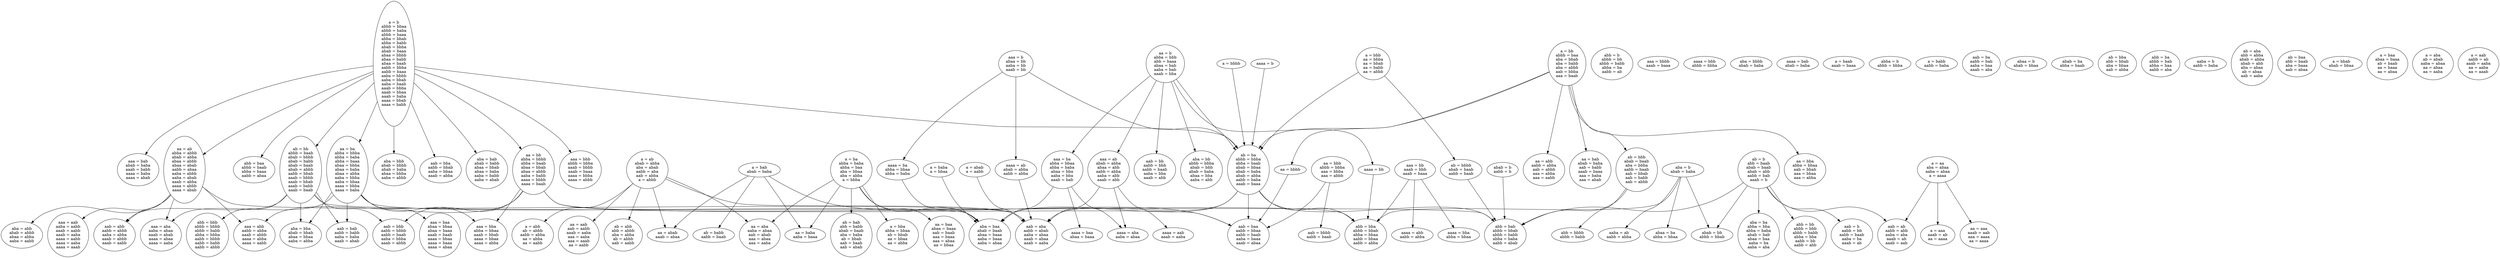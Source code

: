 digraph finite_state_machine {
	rankdir=TB;
	node [shape = ellipse];
	"a = b
abbb = bbaa
abbb = baba
abbb = baaa
abba = bbab
abba = babb
abab = bbba
abab = baaa
abaa = bbbb
abaa = babb
abaa = baab
aabb = bbba
aabb = baaa
aaba = bbbb
aaba = bbab
aaba = baab
aaab = bbba
aaab = bbaa
aaab = baba
aaaa = bbab
aaaa = babb"
	"aaa = abb
aabb = abba
aaab = abbb
aaaa = abba
aaaa = aabb"
	"aaa = bab
abab = baba
aaab = babb
aaaa = baba
aaaa = abab"
	"a = ab
abab = abba
aba = abab
aabb = aba
aab = abba
a = abbb"
	"ab = babb
aabb = baab"
	"ab = bb
abbb = baab
abab = bbbb
abab = babb
abab = baab
abab = abbb
aabb = bbab
aaab = bbbb
aaab = bbab
aaab = babb
aaab = baab"
	"abb = bba
abbb = bbab
abba = bbaa
aabb = bbaa
aabb = abba"
	"aab = bbb
aabb = bbbb
aabb = baab
aaba = bbba
aaab = abbb"
	"abb = b
abbb = bb
abbb = babb
abba = ba
aabb = ab"
	"a = bab
abab = baba"
	"aaa = bbbb
aaab = baaa"
	"aaa = ba
abba = bbaa
abba = baba
abaa = bba
aaba = bba
aaab = bab"
	"aaaa = bbb
abbb = bbba"
	"ab = ba
abbb = bbba
abba = baab
abab = bbaa
abab = baba
abab = abba
aabb = baba
aaab = baaa"
	"a = abb
ab = abbb
aabb = abba
aa = abba
aa = aabb"
	"aba = bbbb
abab = baba"
	"aaba = ab
aabb = abba"
	"aaaa = ba
abba = bbaa
abba = baba"
	"aaaa = bab
abab = baba"
	"a = baab
aaab = baaa"
	"aba = baa
abab = baab
abaa = baaa
aaba = baaa
aaba = abaa"
	"aa = aab
aab = aabb
aaab = aaba
aaa = aaba
aaa = aaab
aa = aabb"
	"aaa = aba
aaba = abaa
aaab = abab
aaaa = abaa
aaaa = aaba"
	"aaaa = abb
aabb = abba"
	"abb = baa
abbb = baab
abba = baaa
aabb = abaa"
	"aaaa = aab
aaab = aaba"
	"a = aa
aba = abaa
aaba = abaa
a = aaaa"
	"ab = b
abb = baab
abab = baab
abab = abb
aabb = bab
aaab = b"
	"aa = baba
aaba = baaa"
	"ab = bab
abb = babb
abab = baab
aba = baba
ab = bbab
aab = baab
aab = abab"
	"abba = b
abbb = bbba"
	"ab = bbb
abab = baab
aba = bbba
aabb = baab
aab = bbab
aab = babb
aab = abbb"
	"aa = ab
abba = abbb
abab = abba
abaa = abbb
abaa = abab
aabb = abaa
aaba = abbb
aaba = abab
aaab = abba
aaaa = abbb
aaaa = abab"
	"a = bba
abba = bbaa
ab = bbab
aa = bbaa
aa = abba"
	"a = babb
aabb = baba"
	"aaa = aab
aaba = aabb
aaab = aabb
aaab = aaba
aaaa = aabb
aaaa = aaba
aaaa = aaab"
	"aab = ba
aabb = bab
aaba = baa
aaab = aba"
	"aba = ba
abba = bba
abba = baba
abab = bab
abaa = baa
aaba = ba
aaba = aba"
	"aab = bb
aabb = bbb
aabb = baab
aaba = bba
aaab = abb"
	"abab = bb
abbb = bbab"
	"aaaa = baa
abaa = baaa"
	"abaa = b
abab = bbaa"
	"abb = bbbb
abbb = babb"
	"a = bbbb"
	"aaaa = bb"
	"aaa = ab
abab = abba
abaa = abb
aabb = abba
aaba = abb
aaab = abb"
	"aba = abb
abab = abbb
abaa = abba
aaba = aabb"
	"aa = bb
abba = bbbb
abba = baab
abaa = bbab
abaa = abbb
aaba = babb
aaaa = bbbb
aaaa = baab"
	"aa = abab
aaab = abaa"
	"aaaa = aba
aaba = abaa"
	"aab = abb
aabb = abbb
aaba = abba
aaab = abbb
aaab = aabb"
	"aba = bbb
abab = bbbb
abab = baba
abaa = bbba
aaba = abbb"
	"aaaa = b"
	"aa = aaa
aaab = aab
aaa = aaaa
aa = aaaa"
	"abab = ba
abba = baab"
	"aa = bbbb"
	"abaa = ba
abba = bbaa"
	"aa = b
abba = bbb
abb = baaa
abaa = bab
aaba = bab
aaab = bba"
	"aab = aba
aabb = abab
aaba = abaa
aaab = abaa
aaab = aaba"
	"abab = b
aabb = b"
	"ab = bba
abb = bbab
aba = bbaa
aab = abba"
	"aaa = bb
aaab = bbb
aaab = baaa"
	"aab = bba
aabb = bbab
aaba = bbaa
aaab = abba"
	"aab = bab
aabb = babb
aaba = baba
aaab = abab"
	"aaa = bba
abba = bbaa
aaab = bbab
aaaa = bbaa
aaaa = abba"
	"aaaa = ab
abab = abba
aabb = abba"
	"aab = ab
aabb = abb
aaba = aba
aaab = ab
aaab = aab"
	"aba = b
abab = baba"
	"aa = bbb
abbb = bbba
aaa = bbba
aaa = abbb"
	"aa = abb
aabb = abba
aab = abbb
aaa = abba
aaa = aabb"
	"ab = bbbb
abab = baab
aabb = baab"
	"abb = bb
abbb = bbb
abbb = babb
abba = bba
aabb = bb
aabb = abb"
	"aba = bab
abab = babb
abaa = bbab
abaa = baba
aaba = babb
aaba = abab"
	"abb = ba
abbb = bab
abba = baa
aabb = aba"
	"aab = b
aabb = bb
aabb = baab
aaba = ba
aaab = ab"
	"ab = abb
abb = abbb
aba = abba
ab = abbb
aab = aabb"
	"aa = bab
abab = baba
aab = babb
aaab = baaa
aaa = baba
aaa = abab"
	"aab = bbbb
aabb = baab"
	"aaa = b
abaa = bb
aaba = bb
aaab = bb"
	"aa = bba
abba = bbaa
aab = bbab
aaa = bbaa
aaa = abba"
	"aaa = baa
abaa = bbaa
abaa = baaa
aaab = baab
aaaa = bbaa
aaaa = baaa
aaaa = abaa"
	"a = aaa
aaab = ab
aa = aaaa"
	"abb = bbb
abbb = bbbb
abbb = babb
abba = bbba
aabb = bbbb
aabb = babb
aabb = abbb"
	"aa = ba
abba = bbba
abba = baba
abba = baaa
abaa = bbba
abaa = baba
abaa = abba
aaba = bbba
aaba = bbaa
aaaa = bbba
aaaa = baba"
	"aba = bb
abbb = bbba
abab = bbb
abab = baba
abaa = bba
aaba = abb"
	"aaba = b
aabb = baba"
	"ab = aba
abb = abba
abab = abba
abab = abb
aba = abaa
ab = abaa
aab = aaba"
	"aa = baa
abaa = baaa
aab = baab
aaa = baaa
aaa = abaa
aa = bbaa"
	"a = baba
a = bbaa"
	"a = ba
abba = baba
abba = baa
aba = bbaa
aba = abba
a = bbba"
	"ab = baa
abb = baab
aba = baaa
aab = abaa"
	"a = bb
abbb = baa
aba = bbab
aba = babb
aba = abbb
aab = bbba
aaa = baab"
	"aaa = bbb
abbb = bbba
aaab = bbbb
aaab = baaa
aaaa = bbba
aaaa = abbb"
	"aba = bba
abab = bbab
abaa = bbaa
aaba = abba"
	"a = bbab
abab = bbaa"
	"a = bbb
aa = bbba
aa = bbab
aa = babb
aa = abbb"
	"a = abab
a = aabb"
	"aa = aba
aaba = abaa
aab = abab
aaa = abaa
aaa = aaba"
	"a = baa
abaa = baaa
ab = baab
aa = baaa
aa = abaa"
	"abb = bab
abbb = bbab
abbb = babb
abba = baba
aabb = abab"
	"a = aba
ab = abab
aaba = abaa
aa = abaa
aa = aaba"
	"aaaa = bba
abba = bbaa"
	"aab = baa
aabb = bbaa
aabb = baab
aaba = baaa
aaab = abaa"
	"a = aab
aabb = ab
aaab = aaba
aa = aaba
aa = aaab"
	"aa = ba
abba = bbba
abba = baba
abba = baaa
abaa = bbba
abaa = baba
abaa = abba
aaba = bbba
aaba = bbaa
aaaa = bbba
aaaa = baba" -> "aaa = aba
aaba = abaa
aaab = abab
aaaa = abaa
aaaa = aaba"
	"aa = ba
abba = bbba
abba = baba
abba = baaa
abaa = bbba
abaa = baba
abaa = abba
aaba = bbba
aaba = bbaa
aaaa = bbba
aaaa = baba" -> "aaa = baa
abaa = bbaa
abaa = baaa
aaab = baab
aaaa = bbaa
aaaa = baaa
aaaa = abaa"
	"aa = ba
abba = bbba
abba = baba
abba = baaa
abaa = bbba
abaa = baba
abaa = abba
aaba = bbba
aaba = bbaa
aaaa = bbba
aaaa = baba" -> "aaa = bba
abba = bbaa
aaab = bbab
aaaa = bbaa
aaaa = abba"
	"aa = ba
abba = bbba
abba = baba
abba = baaa
abaa = bbba
abaa = baba
abaa = abba
aaba = bbba
aaba = bbaa
aaaa = bbba
aaaa = baba" -> "aab = bab
aabb = babb
aaba = baba
aaab = abab"
	"aa = ba
abba = bbba
abba = baba
abba = baaa
abaa = bbba
abaa = baba
abaa = abba
aaba = bbba
aaba = bbaa
aaaa = bbba
aaaa = baba" -> "aba = baa
abab = baab
abaa = baaa
aaba = baaa
aaba = abaa"
	"aa = ba
abba = bbba
abba = baba
abba = baaa
abaa = bbba
abaa = baba
abaa = abba
aaba = bbba
aaba = bbaa
aaaa = bbba
aaaa = baba" -> "aba = bba
abab = bbab
abaa = bbaa
aaba = abba"
	"abab = b
aabb = b" -> "abb = bab
abbb = bbab
abbb = babb
abba = baba
aabb = abab"
	"a = b
abbb = bbaa
abbb = baba
abbb = baaa
abba = bbab
abba = babb
abab = bbba
abab = baaa
abaa = bbbb
abaa = babb
abaa = baab
aabb = bbba
aabb = baaa
aaba = bbbb
aaba = bbab
aaba = baab
aaab = bbba
aaab = bbaa
aaab = baba
aaaa = bbab
aaaa = babb" -> "aa = ab
abba = abbb
abab = abba
abaa = abbb
abaa = abab
aabb = abaa
aaba = abbb
aaba = abab
aaab = abba
aaaa = abbb
aaaa = abab"
	"a = b
abbb = bbaa
abbb = baba
abbb = baaa
abba = bbab
abba = babb
abab = bbba
abab = baaa
abaa = bbbb
abaa = babb
abaa = baab
aabb = bbba
aabb = baaa
aaba = bbbb
aaba = bbab
aaba = baab
aaab = bbba
aaab = bbaa
aaab = baba
aaaa = bbab
aaaa = babb" -> "aa = ba
abba = bbba
abba = baba
abba = baaa
abaa = bbba
abaa = baba
abaa = abba
aaba = bbba
aaba = bbaa
aaaa = bbba
aaaa = baba"
	"a = b
abbb = bbaa
abbb = baba
abbb = baaa
abba = bbab
abba = babb
abab = bbba
abab = baaa
abaa = bbbb
abaa = babb
abaa = baab
aabb = bbba
aabb = baaa
aaba = bbbb
aaba = bbab
aaba = baab
aaab = bbba
aaab = bbaa
aaab = baba
aaaa = bbab
aaaa = babb" -> "aa = bb
abba = bbbb
abba = baab
abaa = bbab
abaa = abbb
aaba = babb
aaaa = bbbb
aaaa = baab"
	"a = b
abbb = bbaa
abbb = baba
abbb = baaa
abba = bbab
abba = babb
abab = bbba
abab = baaa
abaa = bbbb
abaa = babb
abaa = baab
aabb = bbba
aabb = baaa
aaba = bbbb
aaba = bbab
aaba = baab
aaab = bbba
aaab = bbaa
aaab = baba
aaaa = bbab
aaaa = babb" -> "aaa = bab
abab = baba
aaab = babb
aaaa = baba
aaaa = abab"
	"a = b
abbb = bbaa
abbb = baba
abbb = baaa
abba = bbab
abba = babb
abab = bbba
abab = baaa
abaa = bbbb
abaa = babb
abaa = baab
aabb = bbba
aabb = baaa
aaba = bbbb
aaba = bbab
aaba = baab
aaab = bbba
aaab = bbaa
aaab = baba
aaaa = bbab
aaaa = babb" -> "aaa = bbb
abbb = bbba
aaab = bbbb
aaab = baaa
aaaa = bbba
aaaa = abbb"
	"a = b
abbb = bbaa
abbb = baba
abbb = baaa
abba = bbab
abba = babb
abab = bbba
abab = baaa
abaa = bbbb
abaa = babb
abaa = baab
aabb = bbba
aabb = baaa
aaba = bbbb
aaba = bbab
aaba = baab
aaab = bbba
aaab = bbaa
aaab = baba
aaaa = bbab
aaaa = babb" -> "aab = bba
aabb = bbab
aaba = bbaa
aaab = abba"
	"a = b
abbb = bbaa
abbb = baba
abbb = baaa
abba = bbab
abba = babb
abab = bbba
abab = baaa
abaa = bbbb
abaa = babb
abaa = baab
aabb = bbba
aabb = baaa
aaba = bbbb
aaba = bbab
aaba = baab
aaab = bbba
aaab = bbaa
aaab = baba
aaaa = bbab
aaaa = babb" -> "ab = ba
abbb = bbba
abba = baab
abab = bbaa
abab = baba
abab = abba
aabb = baba
aaab = baaa"
	"a = b
abbb = bbaa
abbb = baba
abbb = baaa
abba = bbab
abba = babb
abab = bbba
abab = baaa
abaa = bbbb
abaa = babb
abaa = baab
aabb = bbba
aabb = baaa
aaba = bbbb
aaba = bbab
aaba = baab
aaab = bbba
aaab = bbaa
aaab = baba
aaaa = bbab
aaaa = babb" -> "ab = bb
abbb = baab
abab = bbbb
abab = babb
abab = baab
abab = abbb
aabb = bbab
aaab = bbbb
aaab = bbab
aaab = babb
aaab = baab"
	"a = b
abbb = bbaa
abbb = baba
abbb = baaa
abba = bbab
abba = babb
abab = bbba
abab = baaa
abaa = bbbb
abaa = babb
abaa = baab
aabb = bbba
aabb = baaa
aaba = bbbb
aaba = bbab
aaba = baab
aaab = bbba
aaab = bbaa
aaab = baba
aaaa = bbab
aaaa = babb" -> "aba = bab
abab = babb
abaa = bbab
abaa = baba
aaba = babb
aaba = abab"
	"a = b
abbb = bbaa
abbb = baba
abbb = baaa
abba = bbab
abba = babb
abab = bbba
abab = baaa
abaa = bbbb
abaa = babb
abaa = baab
aabb = bbba
aabb = baaa
aaba = bbbb
aaba = bbab
aaba = baab
aaab = bbba
aaab = bbaa
aaab = baba
aaaa = bbab
aaaa = babb" -> "aba = bbb
abab = bbbb
abab = baba
abaa = bbba
aaba = abbb"
	"a = b
abbb = bbaa
abbb = baba
abbb = baaa
abba = bbab
abba = babb
abab = bbba
abab = baaa
abaa = bbbb
abaa = babb
abaa = baab
aabb = bbba
aabb = baaa
aaba = bbbb
aaba = bbab
aaba = baab
aaab = bbba
aaab = bbaa
aaab = baba
aaaa = bbab
aaaa = babb" -> "abb = baa
abbb = baab
abba = baaa
aabb = abaa"
	"a = baba
a = bbaa" -> "aba = baa
abab = baab
abaa = baaa
aaba = baaa
aaba = abaa"
	"a = ab
abab = abba
aba = abab
aabb = aba
aab = abba
a = abbb" -> "a = abb
ab = abbb
aabb = abba
aa = abba
aa = aabb"
	"a = ab
abab = abba
aba = abab
aabb = aba
aab = abba
a = abbb" -> "aa = aab
aab = aabb
aaab = aaba
aaa = aaba
aaa = aaab
aa = aabb"
	"a = ab
abab = abba
aba = abab
aabb = aba
aab = abba
a = abbb" -> "aa = aba
aaba = abaa
aab = abab
aaa = abaa
aaa = aaba"
	"a = ab
abab = abba
aba = abab
aabb = aba
aab = abba
a = abbb" -> "aa = abab
aaab = abaa"
	"a = ab
abab = abba
aba = abab
aabb = aba
aab = abba
a = abbb" -> "aab = aba
aabb = abab
aaba = abaa
aaab = abaa
aaab = aaba"
	"a = ab
abab = abba
aba = abab
aabb = aba
aab = abba
a = abbb" -> "ab = abb
abb = abbb
aba = abba
ab = abbb
aab = aabb"
	"ab = b
abb = baab
abab = baab
abab = abb
aabb = bab
aaab = b" -> "aab = ab
aabb = abb
aaba = aba
aaab = ab
aaab = aab"
	"ab = b
abb = baab
abab = baab
abab = abb
aabb = bab
aaab = b" -> "aab = b
aabb = bb
aabb = baab
aaba = ba
aaab = ab"
	"ab = b
abb = baab
abab = baab
abab = abb
aabb = bab
aaab = b" -> "aba = ba
abba = bba
abba = baba
abab = bab
abaa = baa
aaba = ba
aaba = aba"
	"ab = b
abb = baab
abab = baab
abab = abb
aabb = bab
aaab = b" -> "abab = bb
abbb = bbab"
	"ab = b
abb = baab
abab = baab
abab = abb
aabb = bab
aaab = b" -> "abb = bab
abbb = bbab
abbb = babb
abba = baba
aabb = abab"
	"ab = b
abb = baab
abab = baab
abab = abb
aabb = bab
aaab = b" -> "abb = bb
abbb = bbb
abbb = babb
abba = bba
aabb = bb
aabb = abb"
	"a = aa
aba = abaa
aaba = abaa
a = aaaa" -> "a = aaa
aaab = ab
aa = aaaa"
	"a = aa
aba = abaa
aaba = abaa
a = aaaa" -> "aa = aaa
aaab = aab
aaa = aaaa
aa = aaaa"
	"a = aa
aba = abaa
aaba = abaa
a = aaaa" -> "aab = ab
aabb = abb
aaba = aba
aaab = ab
aaab = aab"
	"aaa = bb
aaab = bbb
aaab = baaa" -> "aaaa = abb
aabb = abba"
	"aaa = bb
aaab = bbb
aaab = baaa" -> "aaaa = bba
abba = bbaa"
	"aaa = bb
aaab = bbb
aaab = baaa" -> "abb = bba
abbb = bbab
abba = bbaa
aabb = bbaa
aabb = abba"
	"aaaa = ab
abab = abba
aabb = abba" -> "aab = aba
aabb = abab
aaba = abaa
aaab = abaa
aaab = aaba"
	"ab = bb
abbb = baab
abab = bbbb
abab = babb
abab = baab
abab = abbb
aabb = bbab
aaab = bbbb
aaab = bbab
aaab = babb
aaab = baab" -> "aab = abb
aabb = abbb
aaba = abba
aaab = abbb
aaab = aabb"
	"ab = bb
abbb = baab
abab = bbbb
abab = babb
abab = baab
abab = abbb
aabb = bbab
aaab = bbbb
aaab = bbab
aaab = babb
aaab = baab" -> "aab = bab
aabb = babb
aaba = baba
aaab = abab"
	"ab = bb
abbb = baab
abab = bbbb
abab = babb
abab = baab
abab = abbb
aabb = bbab
aaab = bbbb
aaab = bbab
aaab = babb
aaab = baab" -> "aab = bbb
aabb = bbbb
aabb = baab
aaba = bbba
aaab = abbb"
	"ab = bb
abbb = baab
abab = bbbb
abab = babb
abab = baab
abab = abbb
aabb = bbab
aaab = bbbb
aaab = bbab
aaab = babb
aaab = baab" -> "aba = bba
abab = bbab
abaa = bbaa
aaba = abba"
	"ab = bb
abbb = baab
abab = bbbb
abab = babb
abab = baab
abab = abbb
aabb = bbab
aaab = bbbb
aaab = bbab
aaab = babb
aaab = baab" -> "abb = bab
abbb = bbab
abbb = babb
abba = baba
aabb = abab"
	"ab = bb
abbb = baab
abab = bbbb
abab = babb
abab = baab
abab = abbb
aabb = bbab
aaab = bbbb
aaab = bbab
aaab = babb
aaab = baab" -> "abb = bbb
abbb = bbbb
abbb = babb
abba = bbba
aabb = bbbb
aabb = babb
aabb = abbb"
	"a = bb
abbb = baa
aba = bbab
aba = babb
aba = abbb
aab = bbba
aaa = baab" -> "aa = abb
aabb = abba
aab = abbb
aaa = abba
aaa = aabb"
	"a = bb
abbb = baa
aba = bbab
aba = babb
aba = abbb
aab = bbba
aaa = baab" -> "aa = bab
abab = baba
aab = babb
aaab = baaa
aaa = baba
aaa = abab"
	"a = bb
abbb = baa
aba = bbab
aba = babb
aba = abbb
aab = bbba
aaa = baab" -> "aa = bba
abba = bbaa
aab = bbab
aaa = bbaa
aaa = abba"
	"a = bb
abbb = baa
aba = bbab
aba = babb
aba = abbb
aab = bbba
aaa = baab" -> "aa = bbbb"
	"a = bb
abbb = baa
aba = bbab
aba = babb
aba = abbb
aab = bbba
aaa = baab" -> "ab = ba
abbb = bbba
abba = baab
abab = bbaa
abab = baba
abab = abba
aabb = baba
aaab = baaa"
	"a = bb
abbb = baa
aba = bbab
aba = babb
aba = abbb
aab = bbba
aaa = baab" -> "ab = bbb
abab = baab
aba = bbba
aabb = baab
aab = bbab
aab = babb
aab = abbb"
	"a = ba
abba = baba
abba = baa
aba = bbaa
aba = abba
a = bbba" -> "a = bba
abba = bbaa
ab = bbab
aa = bbaa
aa = abba"
	"a = ba
abba = baba
abba = baa
aba = bbaa
aba = abba
a = bbba" -> "aa = aba
aaba = abaa
aab = abab
aaa = abaa
aaa = aaba"
	"a = ba
abba = baba
abba = baa
aba = bbaa
aba = abba
a = bbba" -> "aa = baa
abaa = baaa
aab = baab
aaa = baaa
aaa = abaa
aa = bbaa"
	"a = ba
abba = baba
abba = baa
aba = bbaa
aba = abba
a = bbba" -> "aa = baba
aaba = baaa"
	"a = ba
abba = baba
abba = baa
aba = bbaa
aba = abba
a = bbba" -> "ab = bab
abb = babb
abab = baab
aba = baba
ab = bbab
aab = baab
aab = abab"
	"a = ba
abba = baba
abba = baa
aba = bbaa
aba = abba
a = bbba" -> "aba = baa
abab = baab
abaa = baaa
aaba = baaa
aaba = abaa"
	"aa = ab
abba = abbb
abab = abba
abaa = abbb
abaa = abab
aabb = abaa
aaba = abbb
aaba = abab
aaab = abba
aaaa = abbb
aaaa = abab" -> "aaa = aab
aaba = aabb
aaab = aabb
aaab = aaba
aaaa = aabb
aaaa = aaba
aaaa = aaab"
	"aa = ab
abba = abbb
abab = abba
abaa = abbb
abaa = abab
aabb = abaa
aaba = abbb
aaba = abab
aaab = abba
aaaa = abbb
aaaa = abab" -> "aaa = aba
aaba = abaa
aaab = abab
aaaa = abaa
aaaa = aaba"
	"aa = ab
abba = abbb
abab = abba
abaa = abbb
abaa = abab
aabb = abaa
aaba = abbb
aaba = abab
aaab = abba
aaaa = abbb
aaaa = abab" -> "aaa = abb
aabb = abba
aaab = abbb
aaaa = abba
aaaa = aabb"
	"aa = ab
abba = abbb
abab = abba
abaa = abbb
abaa = abab
aabb = abaa
aaba = abbb
aaba = abab
aaab = abba
aaaa = abbb
aaaa = abab" -> "aab = aba
aabb = abab
aaba = abaa
aaab = abaa
aaab = aaba"
	"aa = ab
abba = abbb
abab = abba
abaa = abbb
abaa = abab
aabb = abaa
aaba = abbb
aaba = abab
aaab = abba
aaaa = abbb
aaaa = abab" -> "aab = abb
aabb = abbb
aaba = abba
aaab = abbb
aaab = aabb"
	"aa = ab
abba = abbb
abab = abba
abaa = abbb
abaa = abab
aabb = abaa
aaba = abbb
aaba = abab
aaab = abba
aaaa = abbb
aaaa = abab" -> "aba = abb
abab = abbb
abaa = abba
aaba = aabb"
	"ab = bbb
abab = baab
aba = bbba
aabb = baab
aab = bbab
aab = babb
aab = abbb" -> "abb = bab
abbb = bbab
abbb = babb
abba = baba
aabb = abab"
	"ab = bbb
abab = baab
aba = bbba
aabb = baab
aab = bbab
aab = babb
aab = abbb" -> "abb = bbbb
abbb = babb"
	"aa = bbb
abbb = bbba
aaa = bbba
aaa = abbb" -> "aab = baa
aabb = bbaa
aabb = baab
aaba = baaa
aaab = abaa"
	"aa = bbb
abbb = bbba
aaa = bbba
aaa = abbb" -> "aab = bbbb
aabb = baab"
	"aba = b
abab = baba" -> "aaba = ab
aabb = abba"
	"aba = b
abab = baba" -> "abaa = ba
abba = bbaa"
	"aba = b
abab = baba" -> "abab = bb
abbb = bbab"
	"aba = b
abab = baba" -> "abb = bba
abbb = bbab
abba = bbaa
aabb = bbaa
aabb = abba"
	"ab = bbbb
abab = baab
aabb = baab" -> "abb = bab
abbb = bbab
abbb = babb
abba = baba
aabb = abab"
	"a = bab
abab = baba" -> "aa = abab
aaab = abaa"
	"a = bab
abab = baba" -> "aa = baba
aaba = baaa"
	"a = bab
abab = baba" -> "aab = baa
aabb = bbaa
aabb = baab
aaba = baaa
aaab = abaa"
	"a = bab
abab = baba" -> "ab = babb
aabb = baab"
	"aaaa = bb" -> "abb = bba
abbb = bbab
abba = bbaa
aabb = bbaa
aabb = abba"
	"a = bbbb" -> "ab = ba
abbb = bbba
abba = baab
abab = bbaa
abab = baba
abab = abba
aabb = baba
aaab = baaa"
	"aaa = ba
abba = bbaa
abba = baba
abaa = bba
aaba = bba
aaab = bab" -> "aaaa = aba
aaba = abaa"
	"aaa = ba
abba = bbaa
abba = baba
abaa = bba
aaba = bba
aaab = bab" -> "aaaa = baa
abaa = baaa"
	"aaa = ba
abba = bbaa
abba = baba
abaa = bba
aaba = bba
aaab = bab" -> "aba = baa
abab = baab
abaa = baaa
aaba = baaa
aaba = abaa"
	"a = bbb
aa = bbba
aa = bbab
aa = babb
aa = abbb" -> "ab = ba
abbb = bbba
abba = baab
abab = bbaa
abab = baba
abab = abba
aabb = baba
aaab = baaa"
	"a = bbb
aa = bbba
aa = bbab
aa = babb
aa = abbb" -> "ab = bbbb
abab = baab
aabb = baab"
	"aa = bb
abba = bbbb
abba = baab
abaa = bbab
abaa = abbb
aaba = babb
aaaa = bbbb
aaaa = baab" -> "aaa = abb
aabb = abba
aaab = abbb
aaaa = abba
aaaa = aabb"
	"aa = bb
abba = bbbb
abba = baab
abaa = bbab
abaa = abbb
aaba = babb
aaaa = bbbb
aaaa = baab" -> "aaa = bba
abba = bbaa
aaab = bbab
aaaa = bbaa
aaaa = abba"
	"aa = bb
abba = bbbb
abba = baab
abaa = bbab
abaa = abbb
aaba = babb
aaaa = bbbb
aaaa = baab" -> "aab = baa
aabb = bbaa
aabb = baab
aaba = baaa
aaab = abaa"
	"aa = bb
abba = bbbb
abba = baab
abaa = bbab
abaa = abbb
aaba = babb
aaaa = bbbb
aaaa = baab" -> "aab = bbb
aabb = bbbb
aabb = baab
aaba = bbba
aaab = abbb"
	"aa = bb
abba = bbbb
abba = baab
abaa = bbab
abaa = abbb
aaba = babb
aaaa = bbbb
aaaa = baab" -> "abb = bba
abbb = bbab
abba = bbaa
aabb = bbaa
aabb = abba"
	"aaa = ab
abab = abba
abaa = abb
aabb = abba
aaba = abb
aaab = abb" -> "aaaa = aab
aaab = aaba"
	"aaa = ab
abab = abba
abaa = abb
aabb = abba
aaba = abb
aaab = abb" -> "aaaa = aba
aaba = abaa"
	"aaa = ab
abab = abba
abaa = abb
aabb = abba
aaba = abb
aaab = abb" -> "aab = aba
aabb = abab
aaba = abaa
aaab = abaa
aaab = aaba"
	"ab = ba
abbb = bbba
abba = baab
abab = bbaa
abab = baba
abab = abba
aabb = baba
aaab = baaa" -> "aab = aba
aabb = abab
aaba = abaa
aaab = abaa
aaab = aaba"
	"ab = ba
abbb = bbba
abba = baab
abab = bbaa
abab = baba
abab = abba
aabb = baba
aaab = baaa" -> "aab = baa
aabb = bbaa
aabb = baab
aaba = baaa
aaab = abaa"
	"ab = ba
abbb = bbba
abba = baab
abab = bbaa
abab = baba
abab = abba
aabb = baba
aaab = baaa" -> "aba = baa
abab = baab
abaa = baaa
aaba = baaa
aaba = abaa"
	"ab = ba
abbb = bbba
abba = baab
abab = bbaa
abab = baba
abab = abba
aabb = baba
aaab = baaa" -> "abb = bab
abbb = bbab
abbb = babb
abba = baba
aabb = abab"
	"ab = ba
abbb = bbba
abba = baab
abab = bbaa
abab = baba
abab = abba
aabb = baba
aaab = baaa" -> "abb = bba
abbb = bbab
abba = bbaa
aabb = bbaa
aabb = abba"
	"a = abab
a = aabb" -> "aab = aba
aabb = abab
aaba = abaa
aaab = abaa
aaab = aaba"
	"aaaa = b" -> "ab = ba
abbb = bbba
abba = baab
abab = bbaa
abab = baba
abab = abba
aabb = baba
aaab = baaa"
	"aaa = b
abaa = bb
aaba = bb
aaab = bb" -> "aaaa = ab
abab = abba
aabb = abba"
	"aaa = b
abaa = bb
aaba = bb
aaab = bb" -> "aaaa = ba
abba = bbaa
abba = baba"
	"aaa = b
abaa = bb
aaba = bb
aaab = bb" -> "ab = ba
abbb = bbba
abba = baab
abab = bbaa
abab = baba
abab = abba
aabb = baba
aaab = baaa"
	"aa = bbbb" -> "aab = baa
aabb = bbaa
aabb = baab
aaba = baaa
aaab = abaa"
	"aaaa = ba
abba = bbaa
abba = baba" -> "aba = baa
abab = baab
abaa = baaa
aaba = baaa
aaba = abaa"
	"aa = b
abba = bbb
abb = baaa
abaa = bab
aaba = bab
aaab = bba" -> "aaa = ab
abab = abba
abaa = abb
aabb = abba
aaba = abb
aaab = abb"
	"aa = b
abba = bbb
abb = baaa
abaa = bab
aaba = bab
aaab = bba" -> "aaa = ba
abba = bbaa
abba = baba
abaa = bba
aaba = bba
aaab = bab"
	"aa = b
abba = bbb
abb = baaa
abaa = bab
aaba = bab
aaab = bba" -> "aaaa = bb"
	"aa = b
abba = bbb
abb = baaa
abaa = bab
aaba = bab
aaab = bba" -> "aab = bb
aabb = bbb
aabb = baab
aaba = bba
aaab = abb"
	"aa = b
abba = bbb
abb = baaa
abaa = bab
aaba = bab
aaab = bba" -> "ab = ba
abbb = bbba
abba = baab
abab = bbaa
abab = baba
abab = abba
aabb = baba
aaab = baaa"
	"aa = b
abba = bbb
abb = baaa
abaa = bab
aaba = bab
aaab = bba" -> "aba = bb
abbb = bbba
abab = bbb
abab = baba
abaa = bba
aaba = abb"
}